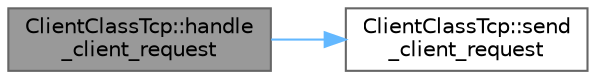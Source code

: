 digraph "ClientClassTcp::handle_client_request"
{
 // LATEX_PDF_SIZE
  bgcolor="transparent";
  edge [fontname=Helvetica,fontsize=10,labelfontname=Helvetica,labelfontsize=10];
  node [fontname=Helvetica,fontsize=10,shape=box,height=0.2,width=0.4];
  rankdir="LR";
  Node1 [id="Node000001",label="ClientClassTcp::handle\l_client_request",height=0.2,width=0.4,color="gray40", fillcolor="grey60", style="filled", fontcolor="black",tooltip="ارسال درخواست به سرور و پردازش پاسخ دریافتی"];
  Node1 -> Node2 [id="edge1_Node000001_Node000002",color="steelblue1",style="solid",tooltip=" "];
  Node2 [id="Node000002",label="ClientClassTcp::send\l_client_request",height=0.2,width=0.4,color="grey40", fillcolor="white", style="filled",URL="$class_client_class_tcp.html#a48eb84e324e0c80fdd22a8ee8ba3f696",tooltip="ارسال درخواست به سرور و دریافت پاسخ"];
}
